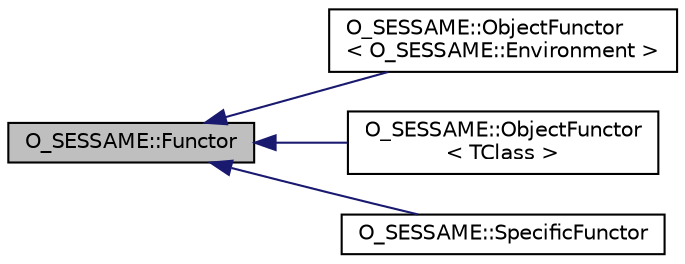 digraph "O_SESSAME::Functor"
{
 // LATEX_PDF_SIZE
  edge [fontname="Helvetica",fontsize="10",labelfontname="Helvetica",labelfontsize="10"];
  node [fontname="Helvetica",fontsize="10",shape=record];
  rankdir="LR";
  Node1 [label="O_SESSAME::Functor",height=0.2,width=0.4,color="black", fillcolor="grey75", style="filled", fontcolor="black",tooltip="Abstract class to hold the pointer to an force calculating functor."];
  Node1 -> Node2 [dir="back",color="midnightblue",fontsize="10",style="solid",fontname="Helvetica"];
  Node2 [label="O_SESSAME::ObjectFunctor\l\< O_SESSAME::Environment \>",height=0.2,width=0.4,color="black", fillcolor="white", style="filled",URL="$classO__SESSAME_1_1ObjectFunctor.html",tooltip=" "];
  Node1 -> Node3 [dir="back",color="midnightblue",fontsize="10",style="solid",fontname="Helvetica"];
  Node3 [label="O_SESSAME::ObjectFunctor\l\< TClass \>",height=0.2,width=0.4,color="black", fillcolor="white", style="filled",URL="$classO__SESSAME_1_1ObjectFunctor.html",tooltip="derived template class"];
  Node1 -> Node4 [dir="back",color="midnightblue",fontsize="10",style="solid",fontname="Helvetica"];
  Node4 [label="O_SESSAME::SpecificFunctor",height=0.2,width=0.4,color="black", fillcolor="white", style="filled",URL="$classO__SESSAME_1_1SpecificFunctor.html",tooltip="derived template class"];
}
